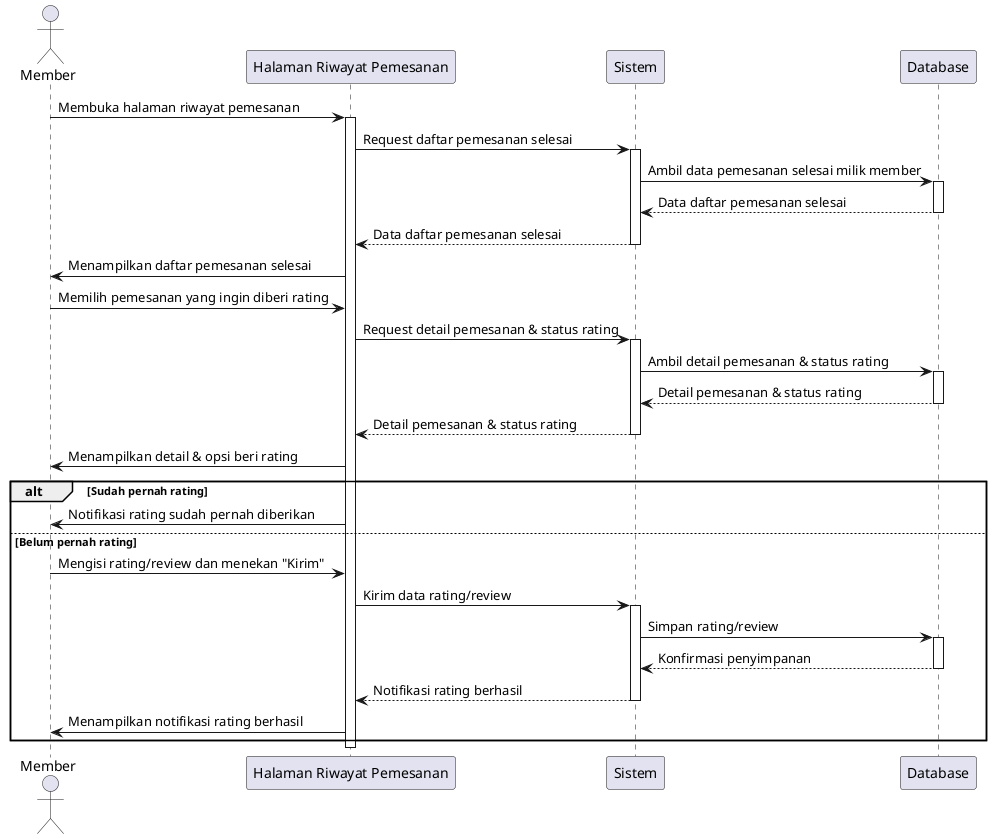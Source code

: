 @startuml
actor Member
participant "Halaman Riwayat Pemesanan" as HistoryPage
participant "Sistem" as System
participant "Database" as DB

Member -> HistoryPage : Membuka halaman riwayat pemesanan
activate HistoryPage
HistoryPage -> System : Request daftar pemesanan selesai
activate System
System -> DB : Ambil data pemesanan selesai milik member
activate DB
DB --> System : Data daftar pemesanan selesai
deactivate DB
System --> HistoryPage : Data daftar pemesanan selesai
deactivate System
HistoryPage -> Member : Menampilkan daftar pemesanan selesai

Member -> HistoryPage : Memilih pemesanan yang ingin diberi rating
HistoryPage -> System : Request detail pemesanan & status rating
activate System
System -> DB : Ambil detail pemesanan & status rating
activate DB
DB --> System : Detail pemesanan & status rating
deactivate DB
System --> HistoryPage : Detail pemesanan & status rating
deactivate System
HistoryPage -> Member : Menampilkan detail & opsi beri rating

alt Sudah pernah rating
    HistoryPage -> Member : Notifikasi rating sudah pernah diberikan
else Belum pernah rating
    Member -> HistoryPage : Mengisi rating/review dan menekan "Kirim"
    HistoryPage -> System : Kirim data rating/review
    activate System
    System -> DB : Simpan rating/review
    activate DB
    DB --> System : Konfirmasi penyimpanan
    deactivate DB
    System --> HistoryPage : Notifikasi rating berhasil
    deactivate System
    HistoryPage -> Member : Menampilkan notifikasi rating berhasil
end

deactivate HistoryPage

@enduml
